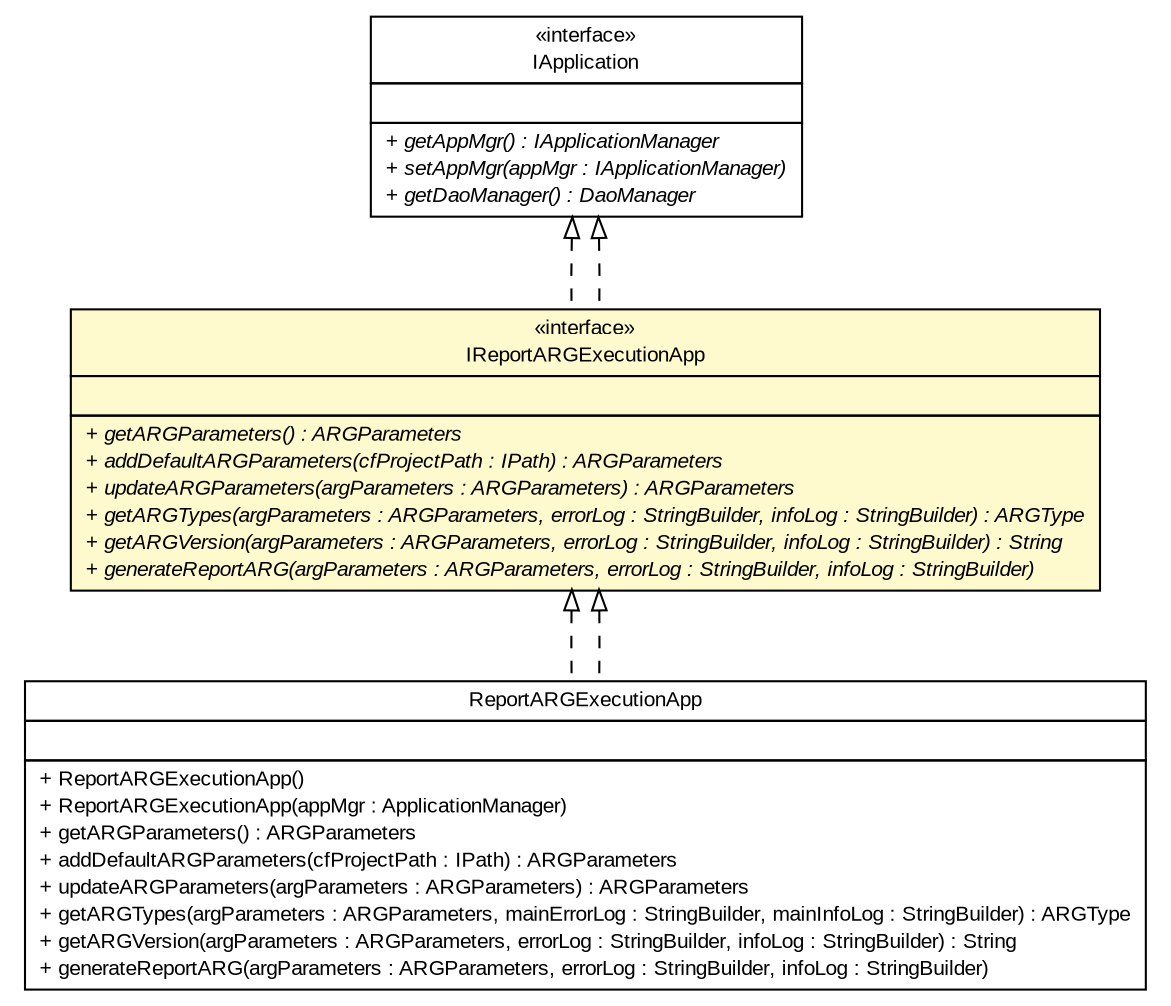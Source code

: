 #!/usr/local/bin/dot
#
# Class diagram 
# Generated by UMLGraph version R5_6-24-gf6e263 (http://www.umlgraph.org/)
#

digraph G {
	edge [fontname="arial",fontsize=10,labelfontname="arial",labelfontsize=10];
	node [fontname="arial",fontsize=10,shape=plaintext];
	nodesep=0.25;
	ranksep=0.5;
	// gov.sandia.cf.application.IApplication
	c193078 [label=<<table title="gov.sandia.cf.application.IApplication" border="0" cellborder="1" cellspacing="0" cellpadding="2" port="p" href="./IApplication.html">
		<tr><td><table border="0" cellspacing="0" cellpadding="1">
<tr><td align="center" balign="center"> &#171;interface&#187; </td></tr>
<tr><td align="center" balign="center"> IApplication </td></tr>
		</table></td></tr>
		<tr><td><table border="0" cellspacing="0" cellpadding="1">
<tr><td align="left" balign="left">  </td></tr>
		</table></td></tr>
		<tr><td><table border="0" cellspacing="0" cellpadding="1">
<tr><td align="left" balign="left"><font face="arial italic" point-size="10.0"> + getAppMgr() : IApplicationManager </font></td></tr>
<tr><td align="left" balign="left"><font face="arial italic" point-size="10.0"> + setAppMgr(appMgr : IApplicationManager) </font></td></tr>
<tr><td align="left" balign="left"><font face="arial italic" point-size="10.0"> + getDaoManager() : DaoManager </font></td></tr>
		</table></td></tr>
		</table>>, URL="./IApplication.html", fontname="arial", fontcolor="black", fontsize=10.0];
	// gov.sandia.cf.application.impl.ReportARGExecutionApp
	c193111 [label=<<table title="gov.sandia.cf.application.impl.ReportARGExecutionApp" border="0" cellborder="1" cellspacing="0" cellpadding="2" port="p" href="./impl/ReportARGExecutionApp.html">
		<tr><td><table border="0" cellspacing="0" cellpadding="1">
<tr><td align="center" balign="center"> ReportARGExecutionApp </td></tr>
		</table></td></tr>
		<tr><td><table border="0" cellspacing="0" cellpadding="1">
<tr><td align="left" balign="left">  </td></tr>
		</table></td></tr>
		<tr><td><table border="0" cellspacing="0" cellpadding="1">
<tr><td align="left" balign="left"> + ReportARGExecutionApp() </td></tr>
<tr><td align="left" balign="left"> + ReportARGExecutionApp(appMgr : ApplicationManager) </td></tr>
<tr><td align="left" balign="left"> + getARGParameters() : ARGParameters </td></tr>
<tr><td align="left" balign="left"> + addDefaultARGParameters(cfProjectPath : IPath) : ARGParameters </td></tr>
<tr><td align="left" balign="left"> + updateARGParameters(argParameters : ARGParameters) : ARGParameters </td></tr>
<tr><td align="left" balign="left"> + getARGTypes(argParameters : ARGParameters, mainErrorLog : StringBuilder, mainInfoLog : StringBuilder) : ARGType </td></tr>
<tr><td align="left" balign="left"> + getARGVersion(argParameters : ARGParameters, errorLog : StringBuilder, infoLog : StringBuilder) : String </td></tr>
<tr><td align="left" balign="left"> + generateReportARG(argParameters : ARGParameters, errorLog : StringBuilder, infoLog : StringBuilder) </td></tr>
		</table></td></tr>
		</table>>, URL="./impl/ReportARGExecutionApp.html", fontname="arial", fontcolor="black", fontsize=10.0];
	// gov.sandia.cf.application.IReportARGExecutionApp
	c193123 [label=<<table title="gov.sandia.cf.application.IReportARGExecutionApp" border="0" cellborder="1" cellspacing="0" cellpadding="2" port="p" bgcolor="lemonChiffon" href="./IReportARGExecutionApp.html">
		<tr><td><table border="0" cellspacing="0" cellpadding="1">
<tr><td align="center" balign="center"> &#171;interface&#187; </td></tr>
<tr><td align="center" balign="center"> IReportARGExecutionApp </td></tr>
		</table></td></tr>
		<tr><td><table border="0" cellspacing="0" cellpadding="1">
<tr><td align="left" balign="left">  </td></tr>
		</table></td></tr>
		<tr><td><table border="0" cellspacing="0" cellpadding="1">
<tr><td align="left" balign="left"><font face="arial italic" point-size="10.0"> + getARGParameters() : ARGParameters </font></td></tr>
<tr><td align="left" balign="left"><font face="arial italic" point-size="10.0"> + addDefaultARGParameters(cfProjectPath : IPath) : ARGParameters </font></td></tr>
<tr><td align="left" balign="left"><font face="arial italic" point-size="10.0"> + updateARGParameters(argParameters : ARGParameters) : ARGParameters </font></td></tr>
<tr><td align="left" balign="left"><font face="arial italic" point-size="10.0"> + getARGTypes(argParameters : ARGParameters, errorLog : StringBuilder, infoLog : StringBuilder) : ARGType </font></td></tr>
<tr><td align="left" balign="left"><font face="arial italic" point-size="10.0"> + getARGVersion(argParameters : ARGParameters, errorLog : StringBuilder, infoLog : StringBuilder) : String </font></td></tr>
<tr><td align="left" balign="left"><font face="arial italic" point-size="10.0"> + generateReportARG(argParameters : ARGParameters, errorLog : StringBuilder, infoLog : StringBuilder) </font></td></tr>
		</table></td></tr>
		</table>>, URL="./IReportARGExecutionApp.html", fontname="arial", fontcolor="black", fontsize=10.0];
	//gov.sandia.cf.application.impl.ReportARGExecutionApp implements gov.sandia.cf.application.IReportARGExecutionApp
	c193123:p -> c193111:p [dir=back,arrowtail=empty,style=dashed];
	//gov.sandia.cf.application.IReportARGExecutionApp implements gov.sandia.cf.application.IApplication
	c193078:p -> c193123:p [dir=back,arrowtail=empty,style=dashed];
	//gov.sandia.cf.application.IReportARGExecutionApp implements gov.sandia.cf.application.IApplication
	c193078:p -> c193123:p [dir=back,arrowtail=empty,style=dashed];
	//gov.sandia.cf.application.impl.ReportARGExecutionApp implements gov.sandia.cf.application.IReportARGExecutionApp
	c193123:p -> c193111:p [dir=back,arrowtail=empty,style=dashed];
}

